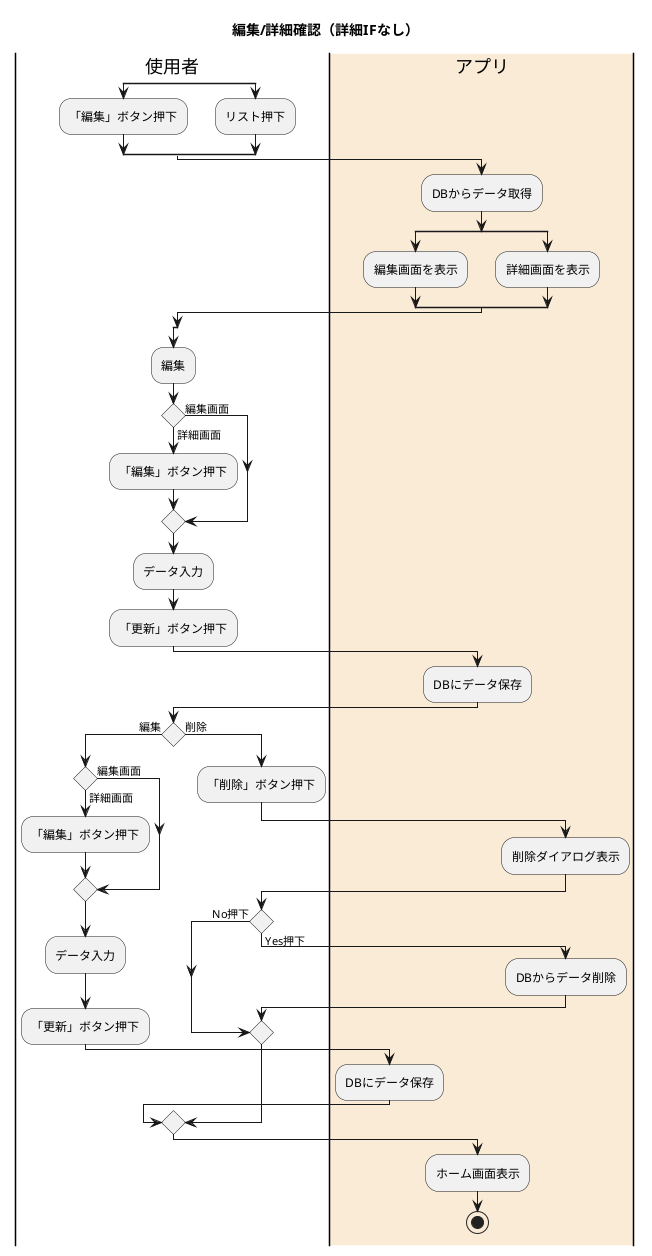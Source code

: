 @startuml 編集/詳細確認（詳細IFなし）

title 編集/詳細確認（詳細IFなし）

| 使用者 |
    split
    :「編集」ボタン押下;
    split again
    :リスト押下;
    end split
|#AntiqueWhite| アプリ |
    :DBからデータ取得;
    split
    :編集画面を表示;
    split again
    :詳細画面を表示;
    end split
| 使用者 |
split
:編集;
if () then (詳細画面)
            :「編集」ボタン押下;
        else (編集画面);
        endif

        :データ入力;
        :「更新」ボタン押下;
        |#AntiqueWhite| アプリ |
            :DBにデータ保存;

| 使用者 |
    if () then (編集)
        if () then (詳細画面)
            :「編集」ボタン押下;
        else (編集画面);
        endif

        :データ入力;
        :「更新」ボタン押下;
        |#AntiqueWhite| アプリ |
            :DBにデータ保存;
    | 使用者 |
    else (削除)
        :「削除」ボタン押下;
        |#AntiqueWhite| アプリ |
            :削除ダイアログ表示;
        | 使用者 |
            if () then (Yes押下)
                |#AntiqueWhite| アプリ |
                    :DBからデータ削除;
            else (No押下)
            endif      
    endif

|#AntiqueWhite| アプリ |
    :ホーム画面表示;
stop

@enduml